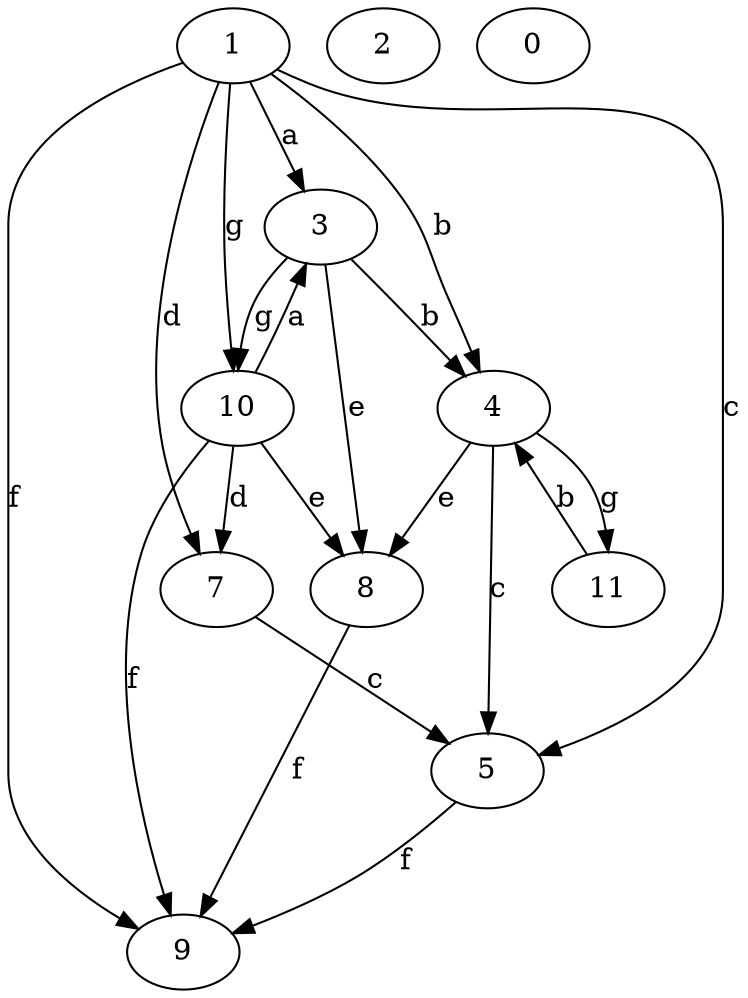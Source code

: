 strict digraph  {
1;
2;
3;
4;
5;
7;
8;
9;
10;
11;
0;
1 -> 3  [label=a];
1 -> 4  [label=b];
1 -> 5  [label=c];
1 -> 7  [label=d];
1 -> 9  [label=f];
1 -> 10  [label=g];
3 -> 4  [label=b];
3 -> 8  [label=e];
3 -> 10  [label=g];
4 -> 5  [label=c];
4 -> 8  [label=e];
4 -> 11  [label=g];
5 -> 9  [label=f];
7 -> 5  [label=c];
8 -> 9  [label=f];
10 -> 3  [label=a];
10 -> 7  [label=d];
10 -> 8  [label=e];
10 -> 9  [label=f];
11 -> 4  [label=b];
}
